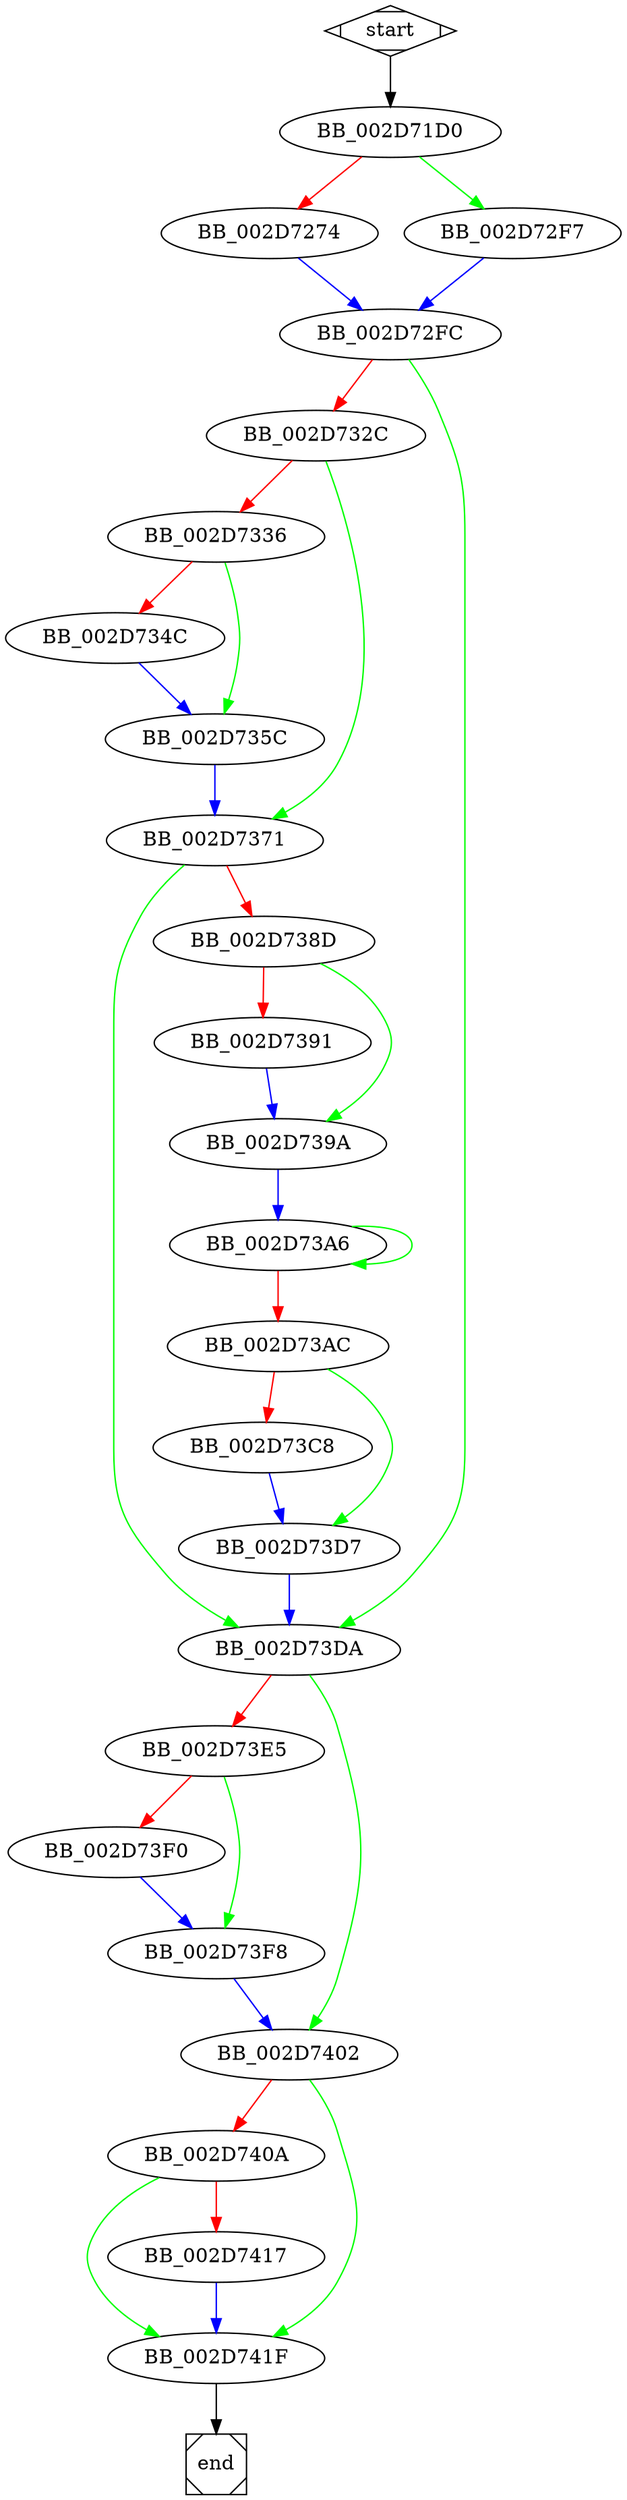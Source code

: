 digraph G {
  start -> BB_002D71D0;

  BB_002D71D0 -> BB_002D7274 [color=red];
  BB_002D71D0 -> BB_002D72F7 [color=green];
  
  BB_002D7274 -> BB_002D72FC [color=blue];
  
  BB_002D72F7 -> BB_002D72FC [color=blue];
  
  BB_002D72FC -> BB_002D732C [color=red];
  BB_002D72FC -> BB_002D73DA [color=green];
  
  BB_002D732C -> BB_002D7336 [color=red];
  BB_002D732C -> BB_002D7371 [color=green];
  
  BB_002D7336 -> BB_002D734C [color=red];
  BB_002D7336 -> BB_002D735C [color=green];
  
  BB_002D734C -> BB_002D735C [color=blue];
  
  BB_002D735C -> BB_002D7371 [color=blue];
  
  BB_002D7371 -> BB_002D738D [color=red];
  BB_002D7371 -> BB_002D73DA [color=green];
  
  BB_002D738D -> BB_002D7391 [color=red];
  BB_002D738D -> BB_002D739A [color=green];
  
  BB_002D7391 -> BB_002D739A [color=blue];
  
  BB_002D739A -> BB_002D73A6 [color=blue];
  
  BB_002D73A6 -> BB_002D73AC [color=red];
  BB_002D73A6 -> BB_002D73A6 [color=green];
  
  BB_002D73AC -> BB_002D73C8 [color=red];
  BB_002D73AC -> BB_002D73D7 [color=green];
  
  BB_002D73C8 -> BB_002D73D7 [color=blue];
  
  BB_002D73D7 -> BB_002D73DA [color=blue];
  
  BB_002D73DA -> BB_002D73E5 [color=red];
  BB_002D73DA -> BB_002D7402 [color=green];
  
  BB_002D73E5 -> BB_002D73F0 [color=red];
  BB_002D73E5 -> BB_002D73F8 [color=green];
  
  BB_002D73F0 -> BB_002D73F8 [color=blue];
  
  BB_002D73F8 -> BB_002D7402 [color=blue];
  
  BB_002D7402 -> BB_002D740A [color=red];
  BB_002D7402 -> BB_002D741F [color=green];
  
  BB_002D740A -> BB_002D7417 [color=red];
  BB_002D740A -> BB_002D741F [color=green];
  
  BB_002D7417 -> BB_002D741F [color=blue];
  
  BB_002D741F -> end;
  
  start [shape=Mdiamond];
  end [shape=Msquare];
}
